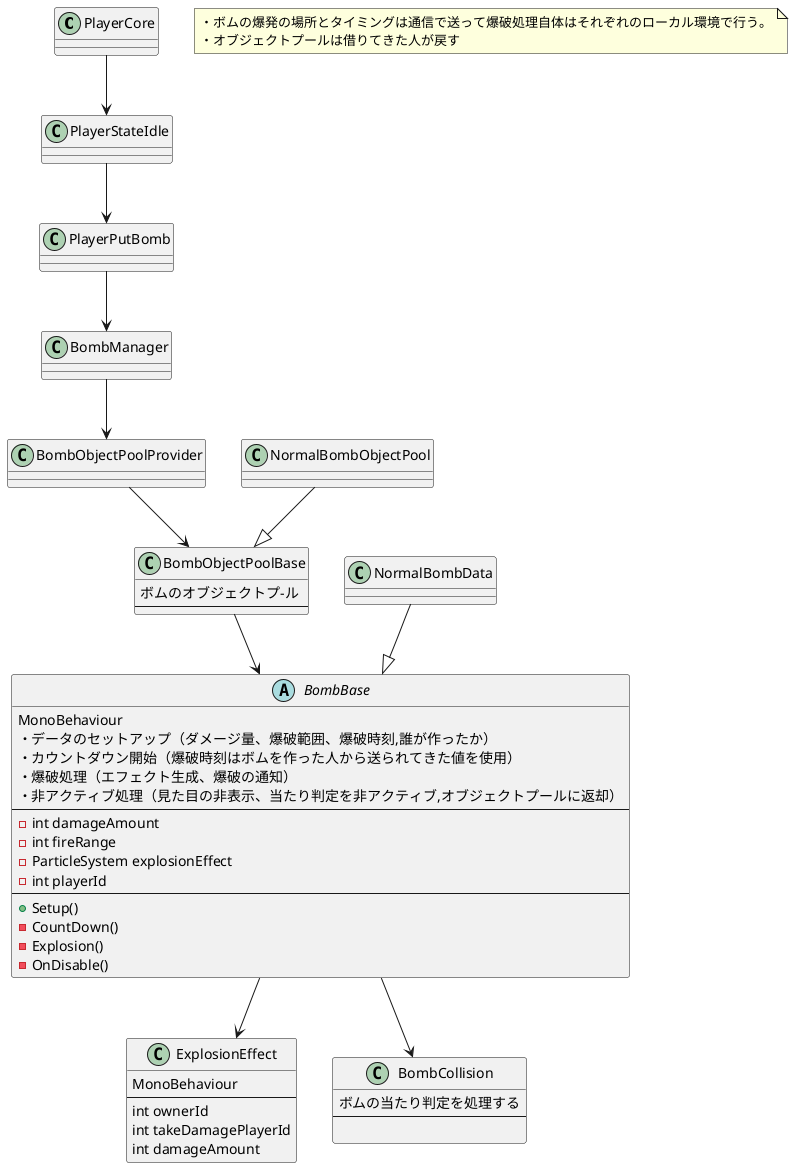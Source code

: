﻿@startuml
PlayerCore --> PlayerStateIdle
PlayerStateIdle --> PlayerPutBomb
NormalBombData --|> BombBase
BombObjectPoolBase --> BombBase
BombManager --> BombObjectPoolProvider
PlayerPutBomb --> BombManager
BombBase --> ExplosionEffect
BombBase --> BombCollision
NormalBombObjectPool --|> BombObjectPoolBase
BombObjectPoolProvider --> BombObjectPoolBase
class PlayerCore
{

}

class PlayerStateIdle
{
}

abstract class BombBase
{
MonoBehaviour
・データのセットアップ（ダメージ量、爆破範囲、爆破時刻,誰が作ったか）
・カウントダウン開始（爆破時刻はボムを作った人から送られてきた値を使用）
・爆破処理（エフェクト生成、爆破の通知）
・非アクティブ処理（見た目の非表示、当たり判定を非アクティブ,オブジェクトプールに返却）
--
- int damageAmount
- int fireRange
- ParticleSystem explosionEffect
- int playerId
--
+ Setup()
- CountDown()
- Explosion()
- OnDisable()
}


class BombManager
{
}

class PlayerPutBomb
{
}

class NormalBombData
{
}

class ExplosionEffect
{
MonoBehaviour
--
int ownerId
int takeDamagePlayerId
int damageAmount
}

class BombCollision
{
ボムの当たり判定を処理する
--

}

class BombObjectPoolBase
{
ボムのオブジェクトプ-ル
--
}

class NormalBombObjectPool
{
}

class BombObjectPoolProvider
{
}

note as memo
・ボムの爆発の場所とタイミングは通信で送って爆破処理自体はそれぞれのローカル環境で行う。
・オブジェクトプールは借りてきた人が戻す
end note
@enduml